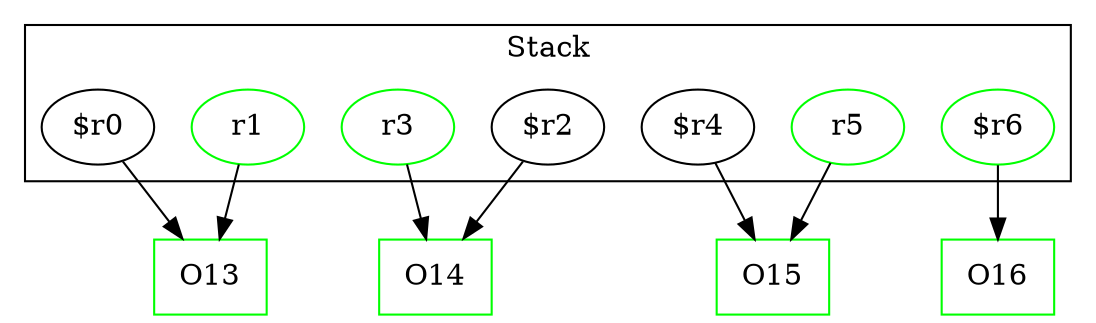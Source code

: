 digraph sample {
  rankDir="LR";
  subgraph cluster_0 {
    label="Stack"
    "r1"; "$r2"; "$r0"; "r5"; "$r6"; "r3"; "$r4"; 
  }
  "r1" -> { O13 };
  "$r2" -> { O14 };
  "$r0" -> { O13 };
  "r5" -> { O15 };
  "$r6" -> { O16 };
  "r3" -> { O14 };
  "$r4" -> { O15 };
  O13[shape=box];
  O15[shape=box];
  O14[shape=box];
  O16[shape=box];
  "r1"[color="green"];
  O13[color="green"];
  O15[color="green"];
  O14[color="green"];
  O16[color="green"];
  "r5"[color="green"];
  "$r6"[color="green"];
  "r3"[color="green"];
}
